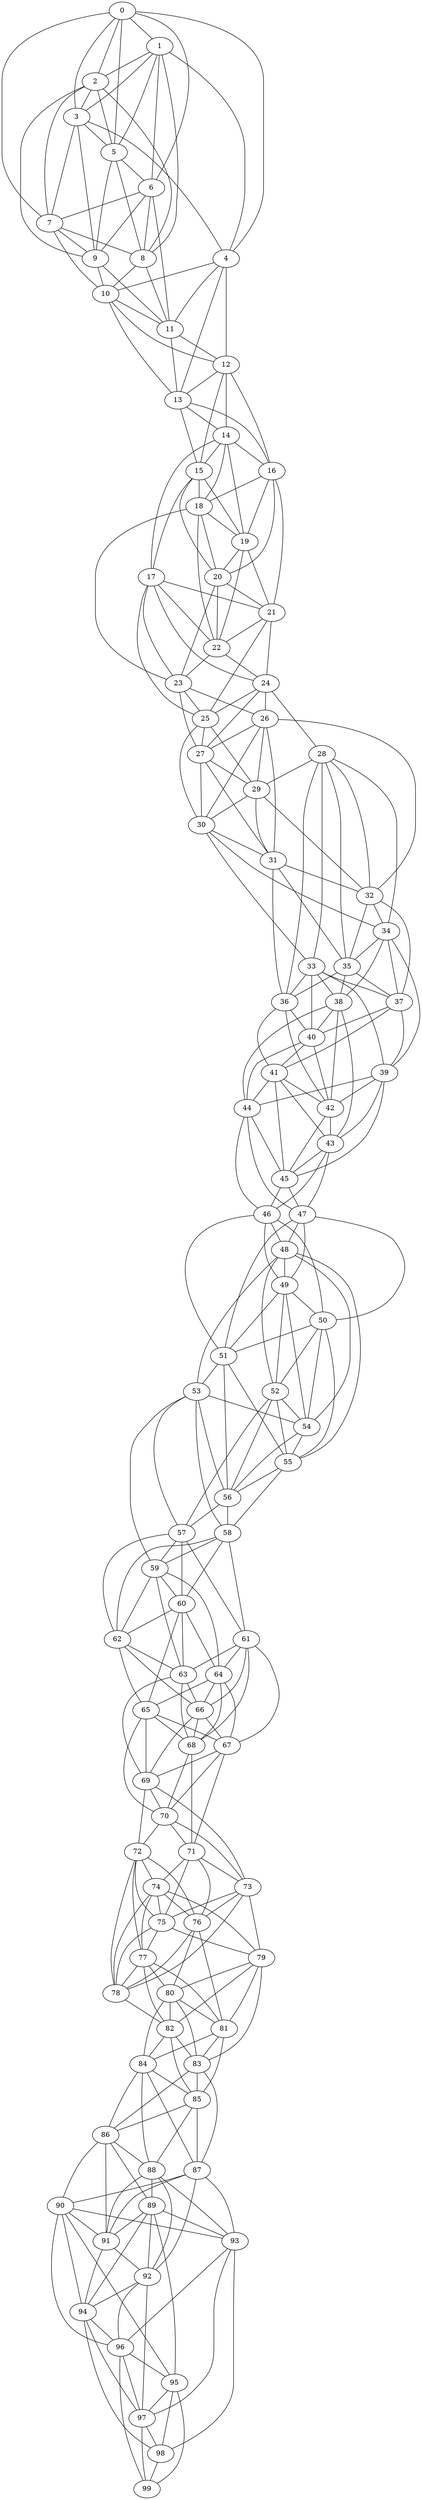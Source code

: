strict graph G {
0;
1;
2;
3;
4;
5;
6;
7;
8;
9;
10;
11;
12;
13;
14;
15;
16;
17;
18;
19;
20;
21;
22;
23;
24;
25;
26;
27;
28;
29;
30;
31;
32;
33;
34;
35;
36;
37;
38;
39;
40;
41;
42;
43;
44;
45;
46;
47;
48;
49;
50;
51;
52;
53;
54;
55;
56;
57;
58;
59;
60;
61;
62;
63;
64;
65;
66;
67;
68;
69;
70;
71;
72;
73;
74;
75;
76;
77;
78;
79;
80;
81;
82;
83;
84;
85;
86;
87;
88;
89;
90;
91;
92;
93;
94;
95;
96;
97;
98;
99;
11 -- 13;
57 -- 59;
63 -- 69;
1 -- 3;
93 -- 98;
20 -- 22;
71 -- 73;
50 -- 54;
59 -- 62;
97 -- 98;
41 -- 42;
61 -- 68;
6 -- 7;
33 -- 37;
17 -- 22;
87 -- 92;
87 -- 91;
41 -- 43;
28 -- 34;
37 -- 41;
7 -- 10;
90 -- 91;
2 -- 5;
35 -- 38;
37 -- 39;
47 -- 49;
86 -- 91;
11 -- 12;
24 -- 27;
17 -- 24;
0 -- 7;
40 -- 44;
62 -- 63;
0 -- 6;
58 -- 61;
81 -- 85;
4 -- 13;
60 -- 65;
72 -- 76;
64 -- 66;
95 -- 99;
16 -- 21;
32 -- 37;
84 -- 88;
64 -- 65;
75 -- 77;
9 -- 11;
23 -- 25;
40 -- 41;
21 -- 22;
72 -- 74;
23 -- 26;
85 -- 86;
98 -- 99;
52 -- 56;
15 -- 17;
83 -- 86;
21 -- 24;
79 -- 81;
74 -- 78;
74 -- 79;
61 -- 64;
96 -- 99;
65 -- 67;
49 -- 52;
19 -- 21;
3 -- 5;
12 -- 15;
95 -- 97;
84 -- 85;
48 -- 49;
17 -- 25;
28 -- 32;
80 -- 84;
14 -- 15;
94 -- 97;
36 -- 42;
91 -- 94;
25 -- 27;
48 -- 52;
23 -- 27;
53 -- 59;
50 -- 52;
83 -- 87;
90 -- 93;
1 -- 6;
5 -- 6;
44 -- 46;
45 -- 47;
5 -- 8;
58 -- 60;
13 -- 14;
86 -- 90;
39 -- 42;
46 -- 48;
73 -- 76;
76 -- 80;
30 -- 31;
89 -- 95;
18 -- 23;
72 -- 78;
43 -- 46;
69 -- 70;
96 -- 95;
5 -- 9;
4 -- 11;
87 -- 90;
31 -- 35;
10 -- 11;
36 -- 41;
28 -- 35;
90 -- 95;
31 -- 32;
88 -- 89;
62 -- 66;
70 -- 73;
52 -- 54;
80 -- 83;
65 -- 70;
13 -- 16;
90 -- 96;
2 -- 3;
76 -- 78;
77 -- 82;
75 -- 78;
37 -- 40;
66 -- 69;
77 -- 81;
59 -- 64;
30 -- 34;
69 -- 72;
38 -- 42;
77 -- 78;
48 -- 54;
57 -- 61;
42 -- 43;
64 -- 67;
66 -- 67;
71 -- 76;
48 -- 55;
29 -- 30;
45 -- 46;
94 -- 98;
14 -- 19;
50 -- 55;
70 -- 71;
18 -- 20;
89 -- 93;
25 -- 30;
50 -- 51;
34 -- 38;
71 -- 75;
19 -- 20;
57 -- 62;
39 -- 43;
61 -- 66;
26 -- 32;
35 -- 36;
49 -- 51;
33 -- 40;
73 -- 78;
96 -- 97;
84 -- 87;
55 -- 58;
33 -- 36;
92 -- 97;
83 -- 85;
34 -- 37;
19 -- 22;
34 -- 35;
39 -- 45;
7 -- 9;
17 -- 23;
3 -- 4;
97 -- 99;
18 -- 22;
59 -- 60;
65 -- 69;
21 -- 25;
95 -- 98;
51 -- 56;
2 -- 9;
74 -- 75;
79 -- 82;
25 -- 29;
1 -- 4;
24 -- 28;
58 -- 62;
12 -- 13;
22 -- 24;
92 -- 94;
46 -- 51;
9 -- 10;
8 -- 11;
89 -- 92;
4 -- 10;
26 -- 31;
28 -- 33;
0 -- 1;
55 -- 56;
86 -- 89;
2 -- 8;
54 -- 56;
14 -- 17;
0 -- 4;
41 -- 44;
75 -- 79;
78 -- 82;
79 -- 83;
47 -- 51;
84 -- 86;
58 -- 59;
12 -- 16;
60 -- 62;
41 -- 45;
43 -- 45;
82 -- 85;
74 -- 77;
12 -- 14;
93 -- 96;
16 -- 19;
15 -- 19;
46 -- 50;
82 -- 84;
68 -- 70;
17 -- 21;
26 -- 30;
80 -- 81;
8 -- 10;
1 -- 8;
38 -- 43;
89 -- 94;
27 -- 31;
65 -- 68;
32 -- 34;
15 -- 20;
47 -- 48;
72 -- 77;
26 -- 29;
14 -- 18;
28 -- 36;
16 -- 18;
74 -- 76;
38 -- 44;
4 -- 12;
20 -- 21;
29 -- 32;
43 -- 47;
88 -- 93;
66 -- 68;
13 -- 15;
32 -- 35;
10 -- 12;
72 -- 75;
1 -- 5;
30 -- 33;
14 -- 16;
86 -- 88;
18 -- 19;
53 -- 57;
16 -- 20;
81 -- 83;
85 -- 88;
73 -- 75;
88 -- 92;
59 -- 63;
70 -- 72;
90 -- 94;
68 -- 71;
76 -- 81;
67 -- 70;
94 -- 96;
0 -- 2;
3 -- 7;
67 -- 71;
6 -- 9;
29 -- 31;
88 -- 91;
49 -- 54;
93 -- 97;
77 -- 80;
53 -- 56;
27 -- 29;
79 -- 80;
44 -- 45;
47 -- 50;
10 -- 13;
81 -- 84;
38 -- 40;
56 -- 57;
0 -- 3;
27 -- 30;
36 -- 40;
64 -- 68;
42 -- 45;
22 -- 23;
67 -- 69;
54 -- 55;
35 -- 37;
61 -- 67;
60 -- 63;
24 -- 26;
1 -- 2;
0 -- 5;
44 -- 47;
39 -- 44;
46 -- 49;
57 -- 60;
80 -- 82;
51 -- 53;
63 -- 66;
28 -- 29;
89 -- 91;
3 -- 9;
73 -- 79;
85 -- 87;
26 -- 27;
53 -- 58;
63 -- 68;
48 -- 53;
40 -- 42;
61 -- 63;
49 -- 50;
60 -- 64;
6 -- 11;
62 -- 65;
87 -- 93;
52 -- 55;
71 -- 74;
69 -- 73;
91 -- 92;
51 -- 55;
24 -- 25;
56 -- 58;
7 -- 8;
92 -- 96;
33 -- 38;
6 -- 8;
31 -- 36;
52 -- 57;
15 -- 18;
34 -- 39;
33 -- 39;
53 -- 54;
82 -- 83;
20 -- 23;
2 -- 7;
}
